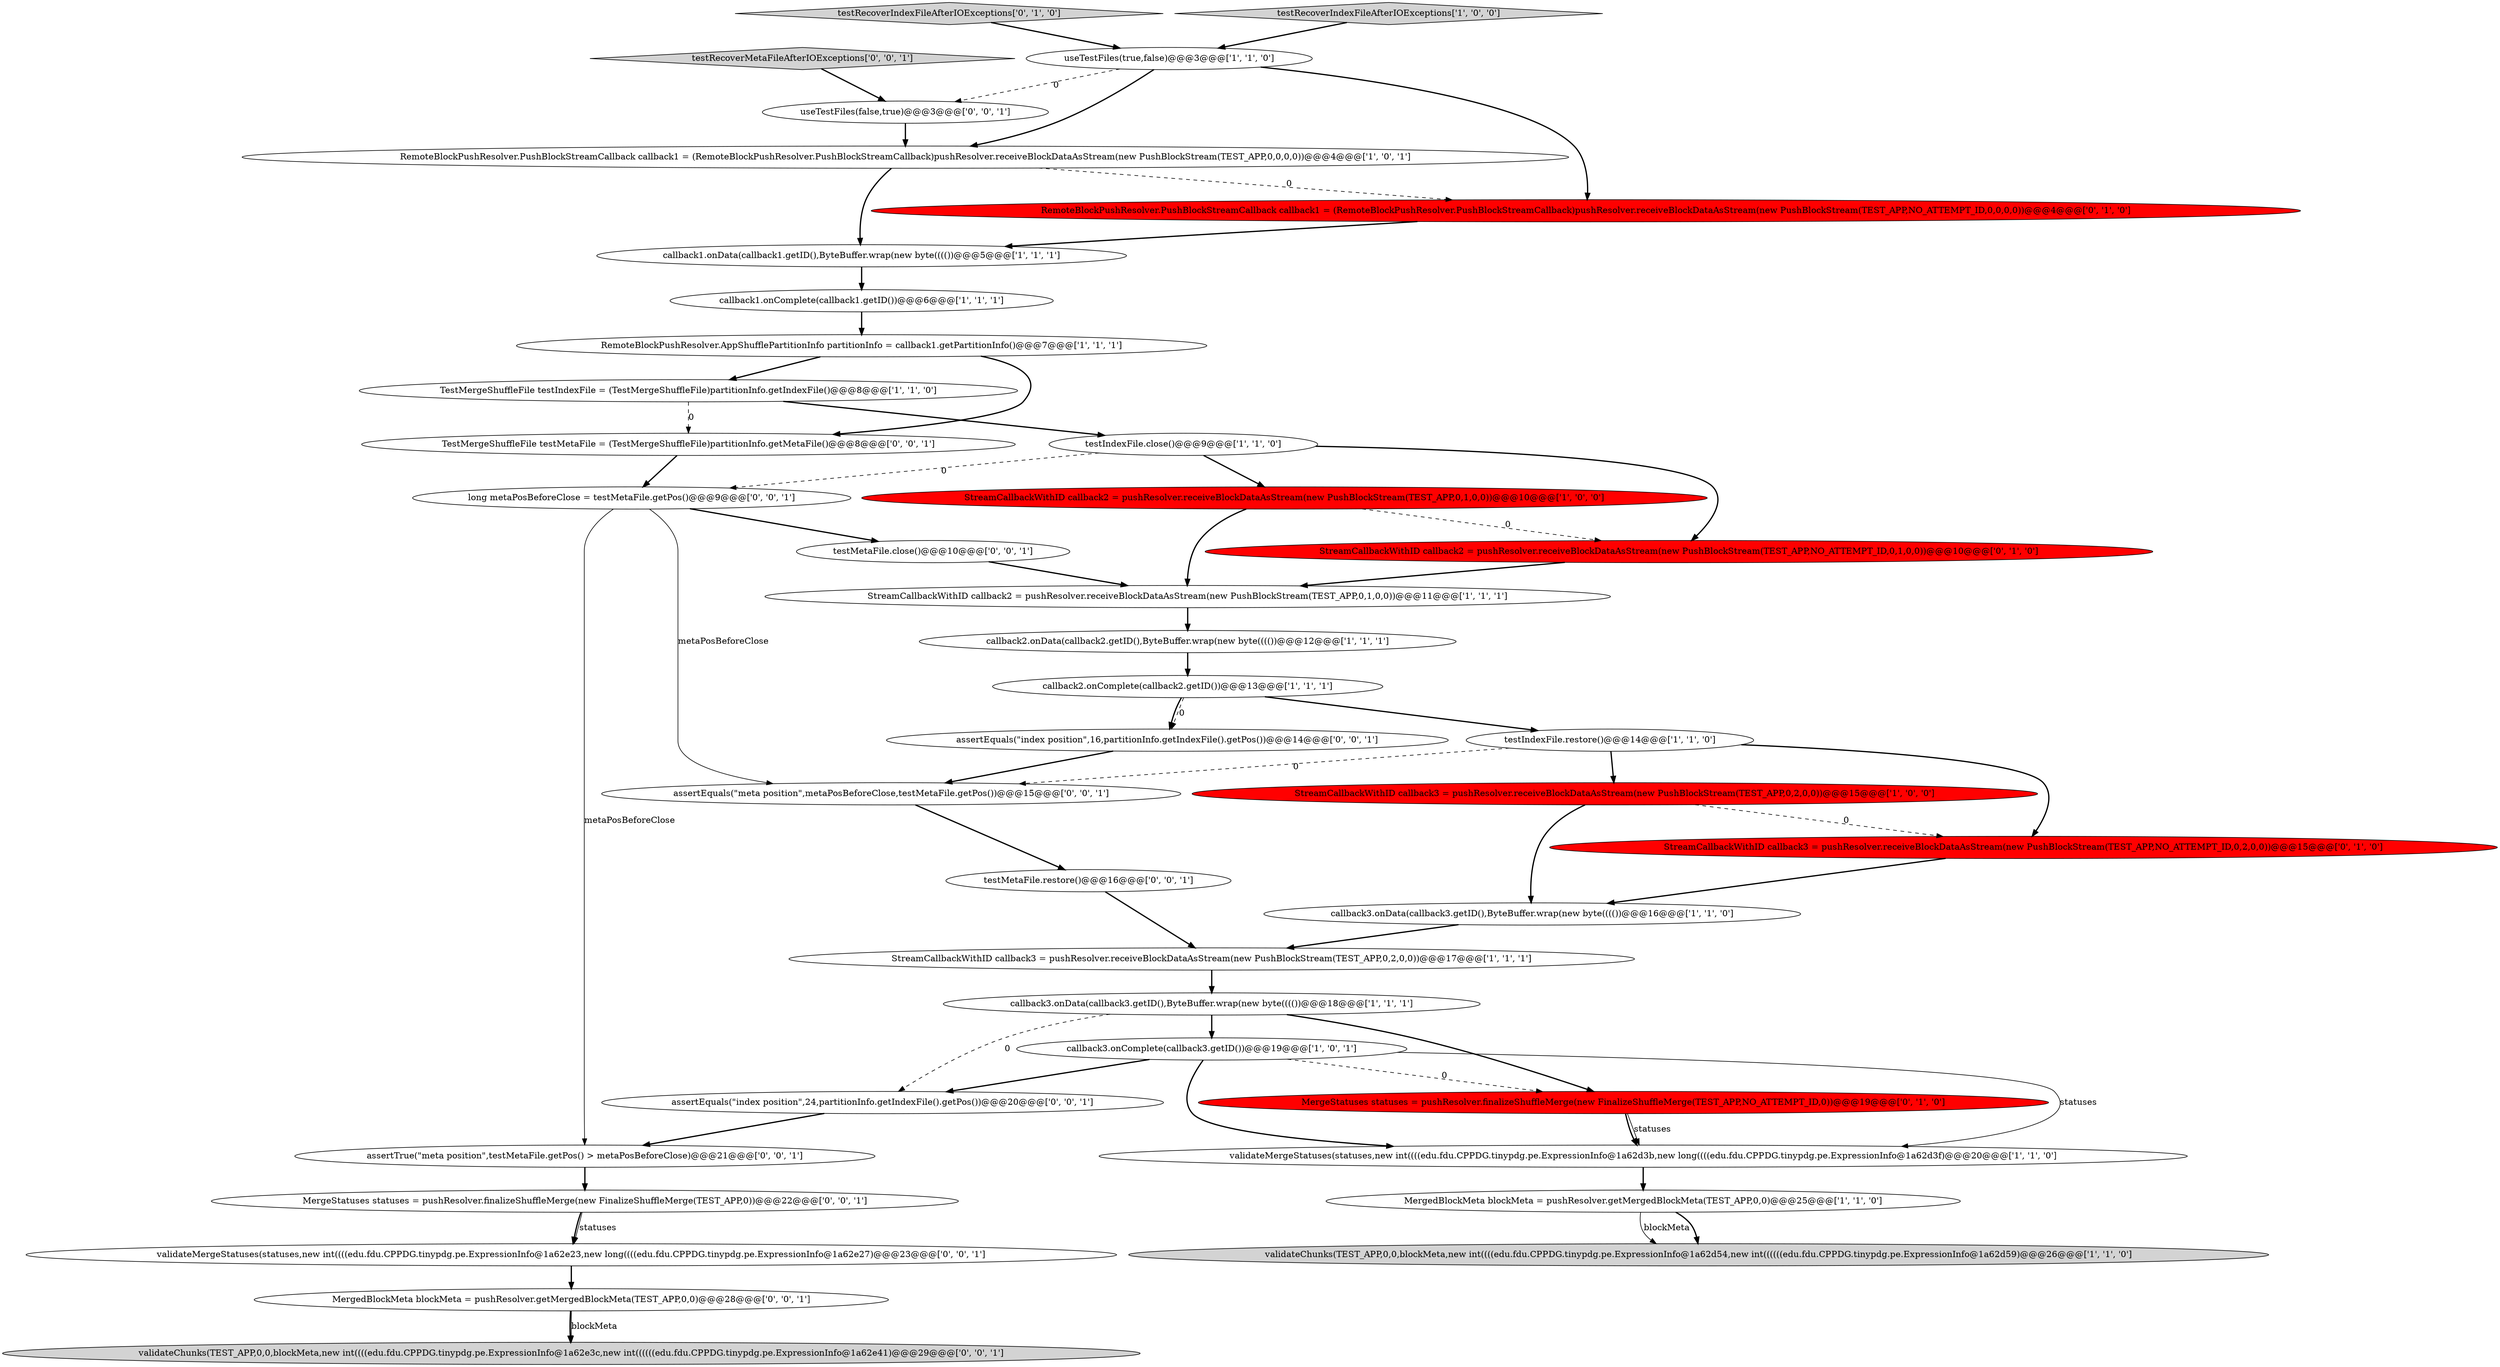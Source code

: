digraph {
8 [style = filled, label = "StreamCallbackWithID callback3 = pushResolver.receiveBlockDataAsStream(new PushBlockStream(TEST_APP,0,2,0,0))@@@17@@@['1', '1', '1']", fillcolor = white, shape = ellipse image = "AAA0AAABBB1BBB"];
21 [style = filled, label = "testRecoverIndexFileAfterIOExceptions['0', '1', '0']", fillcolor = lightgray, shape = diamond image = "AAA0AAABBB2BBB"];
27 [style = filled, label = "testMetaFile.restore()@@@16@@@['0', '0', '1']", fillcolor = white, shape = ellipse image = "AAA0AAABBB3BBB"];
16 [style = filled, label = "MergedBlockMeta blockMeta = pushResolver.getMergedBlockMeta(TEST_APP,0,0)@@@25@@@['1', '1', '0']", fillcolor = white, shape = ellipse image = "AAA0AAABBB1BBB"];
24 [style = filled, label = "StreamCallbackWithID callback3 = pushResolver.receiveBlockDataAsStream(new PushBlockStream(TEST_APP,NO_ATTEMPT_ID,0,2,0,0))@@@15@@@['0', '1', '0']", fillcolor = red, shape = ellipse image = "AAA1AAABBB2BBB"];
29 [style = filled, label = "assertEquals(\"index position\",16,partitionInfo.getIndexFile().getPos())@@@14@@@['0', '0', '1']", fillcolor = white, shape = ellipse image = "AAA0AAABBB3BBB"];
9 [style = filled, label = "validateChunks(TEST_APP,0,0,blockMeta,new int((((edu.fdu.CPPDG.tinypdg.pe.ExpressionInfo@1a62d54,new int((((((edu.fdu.CPPDG.tinypdg.pe.ExpressionInfo@1a62d59)@@@26@@@['1', '1', '0']", fillcolor = lightgray, shape = ellipse image = "AAA0AAABBB1BBB"];
32 [style = filled, label = "assertEquals(\"meta position\",metaPosBeforeClose,testMetaFile.getPos())@@@15@@@['0', '0', '1']", fillcolor = white, shape = ellipse image = "AAA0AAABBB3BBB"];
4 [style = filled, label = "callback1.onData(callback1.getID(),ByteBuffer.wrap(new byte(((())@@@5@@@['1', '1', '1']", fillcolor = white, shape = ellipse image = "AAA0AAABBB1BBB"];
35 [style = filled, label = "assertEquals(\"index position\",24,partitionInfo.getIndexFile().getPos())@@@20@@@['0', '0', '1']", fillcolor = white, shape = ellipse image = "AAA0AAABBB3BBB"];
15 [style = filled, label = "RemoteBlockPushResolver.AppShufflePartitionInfo partitionInfo = callback1.getPartitionInfo()@@@7@@@['1', '1', '1']", fillcolor = white, shape = ellipse image = "AAA0AAABBB1BBB"];
20 [style = filled, label = "testIndexFile.close()@@@9@@@['1', '1', '0']", fillcolor = white, shape = ellipse image = "AAA0AAABBB1BBB"];
17 [style = filled, label = "testIndexFile.restore()@@@14@@@['1', '1', '0']", fillcolor = white, shape = ellipse image = "AAA0AAABBB1BBB"];
39 [style = filled, label = "validateChunks(TEST_APP,0,0,blockMeta,new int((((edu.fdu.CPPDG.tinypdg.pe.ExpressionInfo@1a62e3c,new int((((((edu.fdu.CPPDG.tinypdg.pe.ExpressionInfo@1a62e41)@@@29@@@['0', '0', '1']", fillcolor = lightgray, shape = ellipse image = "AAA0AAABBB3BBB"];
13 [style = filled, label = "callback3.onComplete(callback3.getID())@@@19@@@['1', '0', '1']", fillcolor = white, shape = ellipse image = "AAA0AAABBB1BBB"];
22 [style = filled, label = "MergeStatuses statuses = pushResolver.finalizeShuffleMerge(new FinalizeShuffleMerge(TEST_APP,NO_ATTEMPT_ID,0))@@@19@@@['0', '1', '0']", fillcolor = red, shape = ellipse image = "AAA1AAABBB2BBB"];
12 [style = filled, label = "RemoteBlockPushResolver.PushBlockStreamCallback callback1 = (RemoteBlockPushResolver.PushBlockStreamCallback)pushResolver.receiveBlockDataAsStream(new PushBlockStream(TEST_APP,0,0,0,0))@@@4@@@['1', '0', '1']", fillcolor = white, shape = ellipse image = "AAA0AAABBB1BBB"];
38 [style = filled, label = "MergedBlockMeta blockMeta = pushResolver.getMergedBlockMeta(TEST_APP,0,0)@@@28@@@['0', '0', '1']", fillcolor = white, shape = ellipse image = "AAA0AAABBB3BBB"];
31 [style = filled, label = "useTestFiles(false,true)@@@3@@@['0', '0', '1']", fillcolor = white, shape = ellipse image = "AAA0AAABBB3BBB"];
36 [style = filled, label = "testRecoverMetaFileAfterIOExceptions['0', '0', '1']", fillcolor = lightgray, shape = diamond image = "AAA0AAABBB3BBB"];
11 [style = filled, label = "TestMergeShuffleFile testIndexFile = (TestMergeShuffleFile)partitionInfo.getIndexFile()@@@8@@@['1', '1', '0']", fillcolor = white, shape = ellipse image = "AAA0AAABBB1BBB"];
37 [style = filled, label = "assertTrue(\"meta position\",testMetaFile.getPos() > metaPosBeforeClose)@@@21@@@['0', '0', '1']", fillcolor = white, shape = ellipse image = "AAA0AAABBB3BBB"];
5 [style = filled, label = "callback2.onData(callback2.getID(),ByteBuffer.wrap(new byte(((())@@@12@@@['1', '1', '1']", fillcolor = white, shape = ellipse image = "AAA0AAABBB1BBB"];
1 [style = filled, label = "validateMergeStatuses(statuses,new int((((edu.fdu.CPPDG.tinypdg.pe.ExpressionInfo@1a62d3b,new long((((edu.fdu.CPPDG.tinypdg.pe.ExpressionInfo@1a62d3f)@@@20@@@['1', '1', '0']", fillcolor = white, shape = ellipse image = "AAA0AAABBB1BBB"];
6 [style = filled, label = "callback3.onData(callback3.getID(),ByteBuffer.wrap(new byte(((())@@@16@@@['1', '1', '0']", fillcolor = white, shape = ellipse image = "AAA0AAABBB1BBB"];
28 [style = filled, label = "TestMergeShuffleFile testMetaFile = (TestMergeShuffleFile)partitionInfo.getMetaFile()@@@8@@@['0', '0', '1']", fillcolor = white, shape = ellipse image = "AAA0AAABBB3BBB"];
19 [style = filled, label = "callback1.onComplete(callback1.getID())@@@6@@@['1', '1', '1']", fillcolor = white, shape = ellipse image = "AAA0AAABBB1BBB"];
33 [style = filled, label = "long metaPosBeforeClose = testMetaFile.getPos()@@@9@@@['0', '0', '1']", fillcolor = white, shape = ellipse image = "AAA0AAABBB3BBB"];
14 [style = filled, label = "useTestFiles(true,false)@@@3@@@['1', '1', '0']", fillcolor = white, shape = ellipse image = "AAA0AAABBB1BBB"];
25 [style = filled, label = "StreamCallbackWithID callback2 = pushResolver.receiveBlockDataAsStream(new PushBlockStream(TEST_APP,NO_ATTEMPT_ID,0,1,0,0))@@@10@@@['0', '1', '0']", fillcolor = red, shape = ellipse image = "AAA1AAABBB2BBB"];
3 [style = filled, label = "StreamCallbackWithID callback2 = pushResolver.receiveBlockDataAsStream(new PushBlockStream(TEST_APP,0,1,0,0))@@@10@@@['1', '0', '0']", fillcolor = red, shape = ellipse image = "AAA1AAABBB1BBB"];
10 [style = filled, label = "StreamCallbackWithID callback3 = pushResolver.receiveBlockDataAsStream(new PushBlockStream(TEST_APP,0,2,0,0))@@@15@@@['1', '0', '0']", fillcolor = red, shape = ellipse image = "AAA1AAABBB1BBB"];
34 [style = filled, label = "validateMergeStatuses(statuses,new int((((edu.fdu.CPPDG.tinypdg.pe.ExpressionInfo@1a62e23,new long((((edu.fdu.CPPDG.tinypdg.pe.ExpressionInfo@1a62e27)@@@23@@@['0', '0', '1']", fillcolor = white, shape = ellipse image = "AAA0AAABBB3BBB"];
26 [style = filled, label = "MergeStatuses statuses = pushResolver.finalizeShuffleMerge(new FinalizeShuffleMerge(TEST_APP,0))@@@22@@@['0', '0', '1']", fillcolor = white, shape = ellipse image = "AAA0AAABBB3BBB"];
7 [style = filled, label = "callback3.onData(callback3.getID(),ByteBuffer.wrap(new byte(((())@@@18@@@['1', '1', '1']", fillcolor = white, shape = ellipse image = "AAA0AAABBB1BBB"];
23 [style = filled, label = "RemoteBlockPushResolver.PushBlockStreamCallback callback1 = (RemoteBlockPushResolver.PushBlockStreamCallback)pushResolver.receiveBlockDataAsStream(new PushBlockStream(TEST_APP,NO_ATTEMPT_ID,0,0,0,0))@@@4@@@['0', '1', '0']", fillcolor = red, shape = ellipse image = "AAA1AAABBB2BBB"];
0 [style = filled, label = "StreamCallbackWithID callback2 = pushResolver.receiveBlockDataAsStream(new PushBlockStream(TEST_APP,0,1,0,0))@@@11@@@['1', '1', '1']", fillcolor = white, shape = ellipse image = "AAA0AAABBB1BBB"];
18 [style = filled, label = "callback2.onComplete(callback2.getID())@@@13@@@['1', '1', '1']", fillcolor = white, shape = ellipse image = "AAA0AAABBB1BBB"];
30 [style = filled, label = "testMetaFile.close()@@@10@@@['0', '0', '1']", fillcolor = white, shape = ellipse image = "AAA0AAABBB3BBB"];
2 [style = filled, label = "testRecoverIndexFileAfterIOExceptions['1', '0', '0']", fillcolor = lightgray, shape = diamond image = "AAA0AAABBB1BBB"];
7->13 [style = bold, label=""];
25->0 [style = bold, label=""];
17->10 [style = bold, label=""];
11->20 [style = bold, label=""];
33->32 [style = solid, label="metaPosBeforeClose"];
14->31 [style = dashed, label="0"];
16->9 [style = solid, label="blockMeta"];
12->23 [style = dashed, label="0"];
37->26 [style = bold, label=""];
26->34 [style = bold, label=""];
36->31 [style = bold, label=""];
4->19 [style = bold, label=""];
33->37 [style = solid, label="metaPosBeforeClose"];
23->4 [style = bold, label=""];
18->17 [style = bold, label=""];
32->27 [style = bold, label=""];
17->32 [style = dashed, label="0"];
20->3 [style = bold, label=""];
5->18 [style = bold, label=""];
20->25 [style = bold, label=""];
38->39 [style = bold, label=""];
10->6 [style = bold, label=""];
31->12 [style = bold, label=""];
26->34 [style = solid, label="statuses"];
13->1 [style = bold, label=""];
3->0 [style = bold, label=""];
8->7 [style = bold, label=""];
22->1 [style = solid, label="statuses"];
11->28 [style = dashed, label="0"];
7->22 [style = bold, label=""];
18->29 [style = bold, label=""];
17->24 [style = bold, label=""];
15->11 [style = bold, label=""];
14->23 [style = bold, label=""];
12->4 [style = bold, label=""];
15->28 [style = bold, label=""];
28->33 [style = bold, label=""];
35->37 [style = bold, label=""];
1->16 [style = bold, label=""];
38->39 [style = solid, label="blockMeta"];
29->32 [style = bold, label=""];
14->12 [style = bold, label=""];
2->14 [style = bold, label=""];
6->8 [style = bold, label=""];
7->35 [style = dashed, label="0"];
33->30 [style = bold, label=""];
30->0 [style = bold, label=""];
22->1 [style = bold, label=""];
34->38 [style = bold, label=""];
20->33 [style = dashed, label="0"];
19->15 [style = bold, label=""];
13->1 [style = solid, label="statuses"];
24->6 [style = bold, label=""];
13->35 [style = bold, label=""];
13->22 [style = dashed, label="0"];
27->8 [style = bold, label=""];
10->24 [style = dashed, label="0"];
16->9 [style = bold, label=""];
0->5 [style = bold, label=""];
21->14 [style = bold, label=""];
18->29 [style = dashed, label="0"];
3->25 [style = dashed, label="0"];
}
